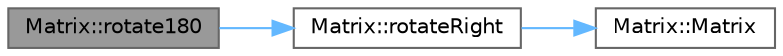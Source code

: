 digraph "Matrix::rotate180"
{
 // INTERACTIVE_SVG=YES
 // LATEX_PDF_SIZE
  bgcolor="transparent";
  edge [fontname=Helvetica,fontsize=10,labelfontname=Helvetica,labelfontsize=10];
  node [fontname=Helvetica,fontsize=10,shape=box,height=0.2,width=0.4];
  rankdir="LR";
  Node1 [id="Node000001",label="Matrix::rotate180",height=0.2,width=0.4,color="gray40", fillcolor="grey60", style="filled", fontcolor="black",tooltip="Rotates the matrix 180 degrees."];
  Node1 -> Node2 [id="edge1_Node000001_Node000002",color="steelblue1",style="solid",tooltip=" "];
  Node2 [id="Node000002",label="Matrix::rotateRight",height=0.2,width=0.4,color="grey40", fillcolor="white", style="filled",URL="$class_matrix.html#ae93dbd33a2118d6c56cc4ffa45a0264e",tooltip="Rotates the matrix 90 degrees to the right."];
  Node2 -> Node3 [id="edge2_Node000002_Node000003",color="steelblue1",style="solid",tooltip=" "];
  Node3 [id="Node000003",label="Matrix::Matrix",height=0.2,width=0.4,color="grey40", fillcolor="white", style="filled",URL="$class_matrix.html#a2dba13c45127354c9f75ef576f49269b",tooltip="Default constructor initializing an empty matrix."];
}
